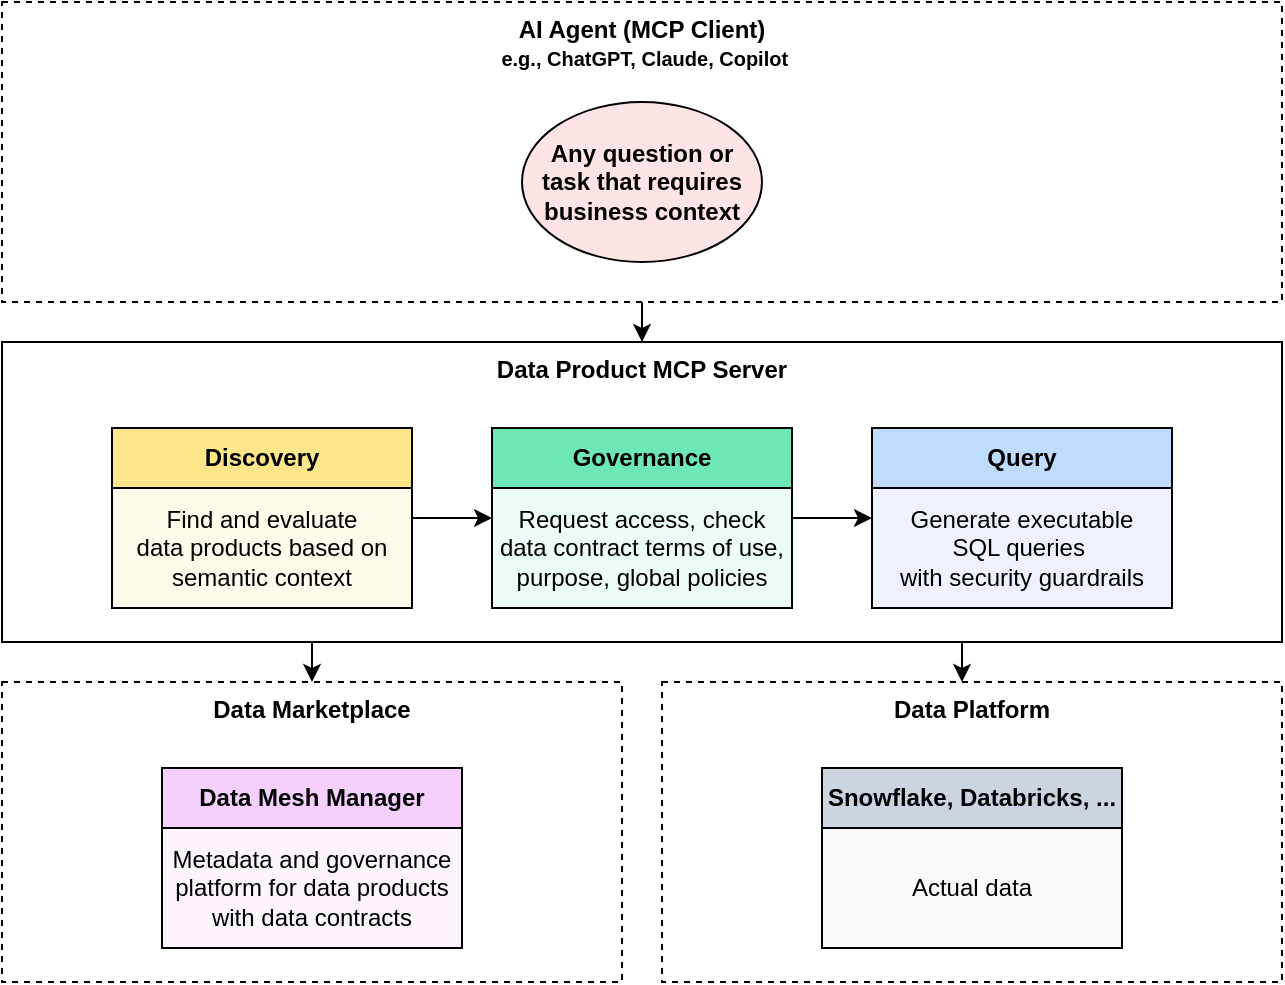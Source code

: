 <mxfile version="21.5.1" type="device">
  <diagram name="Page-1" id="GjYPB1wrOV77Kf_UKATb">
    <mxGraphModel dx="891" dy="594" grid="1" gridSize="10" guides="1" tooltips="1" connect="1" arrows="1" fold="1" page="1" pageScale="1" pageWidth="4681" pageHeight="3300" math="0" shadow="0">
      <root>
        <mxCell id="0" />
        <mxCell id="1" parent="0" />
        <mxCell id="TuxKoJz2lapMnQEzsZ7t-17" value="AI Agent (MCP Client)&lt;br&gt;&lt;font style=&quot;font-size: 10px;&quot;&gt;&amp;nbsp;e.g., ChatGPT, Claude, Copilot&lt;/font&gt;" style="rounded=0;whiteSpace=wrap;html=1;verticalAlign=top;fontStyle=1;dashed=1;" vertex="1" parent="1">
          <mxGeometry x="240" y="200" width="640" height="150" as="geometry" />
        </mxCell>
        <mxCell id="TuxKoJz2lapMnQEzsZ7t-27" style="edgeStyle=orthogonalEdgeStyle;rounded=0;orthogonalLoop=1;jettySize=auto;html=1;entryX=0.5;entryY=0;entryDx=0;entryDy=0;" edge="1" parent="1" target="TuxKoJz2lapMnQEzsZ7t-21">
          <mxGeometry relative="1" as="geometry">
            <mxPoint x="395" y="500" as="sourcePoint" />
            <Array as="points">
              <mxPoint x="395" y="520" />
              <mxPoint x="395" y="520" />
            </Array>
          </mxGeometry>
        </mxCell>
        <mxCell id="TuxKoJz2lapMnQEzsZ7t-28" style="edgeStyle=orthogonalEdgeStyle;rounded=0;orthogonalLoop=1;jettySize=auto;html=1;" edge="1" parent="1" target="TuxKoJz2lapMnQEzsZ7t-24">
          <mxGeometry relative="1" as="geometry">
            <mxPoint x="720.04" y="500" as="sourcePoint" />
            <Array as="points">
              <mxPoint x="720" y="530" />
              <mxPoint x="720" y="530" />
            </Array>
          </mxGeometry>
        </mxCell>
        <mxCell id="TuxKoJz2lapMnQEzsZ7t-16" value="Data Product MCP Server" style="rounded=0;whiteSpace=wrap;html=1;verticalAlign=top;fontStyle=1" vertex="1" parent="1">
          <mxGeometry x="240" y="370" width="640" height="150" as="geometry" />
        </mxCell>
        <mxCell id="TuxKoJz2lapMnQEzsZ7t-2" value="Discovery" style="rounded=0;whiteSpace=wrap;html=1;fontStyle=1;fillColor=#fde68a;" vertex="1" parent="1">
          <mxGeometry x="295" y="413" width="150" height="30" as="geometry" />
        </mxCell>
        <mxCell id="TuxKoJz2lapMnQEzsZ7t-11" style="edgeStyle=orthogonalEdgeStyle;rounded=0;orthogonalLoop=1;jettySize=auto;html=1;exitX=1;exitY=0.25;exitDx=0;exitDy=0;" edge="1" parent="1" source="TuxKoJz2lapMnQEzsZ7t-4">
          <mxGeometry relative="1" as="geometry">
            <mxPoint x="485" y="458" as="targetPoint" />
          </mxGeometry>
        </mxCell>
        <mxCell id="TuxKoJz2lapMnQEzsZ7t-4" value="Find and evaluate &lt;br&gt;data products based on semantic context" style="rounded=0;whiteSpace=wrap;html=1;fillColor=#fffbeb;" vertex="1" parent="1">
          <mxGeometry x="295" y="443" width="150" height="60" as="geometry" />
        </mxCell>
        <mxCell id="TuxKoJz2lapMnQEzsZ7t-5" value="Governance" style="rounded=0;whiteSpace=wrap;html=1;fontStyle=1;fillColor=#6ee7b7;" vertex="1" parent="1">
          <mxGeometry x="485" y="413" width="150" height="30" as="geometry" />
        </mxCell>
        <mxCell id="TuxKoJz2lapMnQEzsZ7t-12" style="edgeStyle=orthogonalEdgeStyle;rounded=0;orthogonalLoop=1;jettySize=auto;html=1;exitX=1;exitY=0.25;exitDx=0;exitDy=0;" edge="1" parent="1" source="TuxKoJz2lapMnQEzsZ7t-7">
          <mxGeometry relative="1" as="geometry">
            <mxPoint x="675" y="458" as="targetPoint" />
          </mxGeometry>
        </mxCell>
        <mxCell id="TuxKoJz2lapMnQEzsZ7t-7" value="Request access, check data contract terms of use, purpose, global policies" style="rounded=0;whiteSpace=wrap;html=1;fillColor=#ecfdf5;" vertex="1" parent="1">
          <mxGeometry x="485" y="443" width="150" height="60" as="geometry" />
        </mxCell>
        <mxCell id="TuxKoJz2lapMnQEzsZ7t-8" value="Query" style="rounded=0;whiteSpace=wrap;html=1;fontStyle=1;fillColor=#bfdbfe;" vertex="1" parent="1">
          <mxGeometry x="675" y="413" width="150" height="30" as="geometry" />
        </mxCell>
        <mxCell id="TuxKoJz2lapMnQEzsZ7t-10" value="Generate executable &lt;br&gt;SQL queries&amp;nbsp;&lt;br&gt;with security guardrails" style="rounded=0;whiteSpace=wrap;html=1;fillColor=#eef2ff;" vertex="1" parent="1">
          <mxGeometry x="675" y="443" width="150" height="60" as="geometry" />
        </mxCell>
        <mxCell id="TuxKoJz2lapMnQEzsZ7t-18" style="edgeStyle=orthogonalEdgeStyle;rounded=0;orthogonalLoop=1;jettySize=auto;html=1;" edge="1" parent="1" source="TuxKoJz2lapMnQEzsZ7t-17" target="TuxKoJz2lapMnQEzsZ7t-16">
          <mxGeometry relative="1" as="geometry">
            <mxPoint x="560" y="340" as="sourcePoint" />
          </mxGeometry>
        </mxCell>
        <mxCell id="TuxKoJz2lapMnQEzsZ7t-15" value="Any question or task that requires business context" style="ellipse;whiteSpace=wrap;html=1;fillColor=#ffe4e6;fontStyle=1" vertex="1" parent="1">
          <mxGeometry x="500" y="250" width="120" height="80" as="geometry" />
        </mxCell>
        <mxCell id="TuxKoJz2lapMnQEzsZ7t-21" value="Data Marketplace" style="rounded=0;whiteSpace=wrap;html=1;verticalAlign=top;fontStyle=1;dashed=1;" vertex="1" parent="1">
          <mxGeometry x="240" y="540" width="310" height="150" as="geometry" />
        </mxCell>
        <mxCell id="TuxKoJz2lapMnQEzsZ7t-22" value="Data Mesh Manager" style="rounded=0;whiteSpace=wrap;html=1;fontStyle=1;fillColor=#f5d0fe;" vertex="1" parent="1">
          <mxGeometry x="320" y="583" width="150" height="30" as="geometry" />
        </mxCell>
        <mxCell id="TuxKoJz2lapMnQEzsZ7t-23" value="Metadata and governance platform for data products with data contracts" style="rounded=0;whiteSpace=wrap;html=1;fillColor=#fdf4ff;" vertex="1" parent="1">
          <mxGeometry x="320" y="613" width="150" height="60" as="geometry" />
        </mxCell>
        <mxCell id="TuxKoJz2lapMnQEzsZ7t-24" value="Data Platform" style="rounded=0;whiteSpace=wrap;html=1;verticalAlign=top;fontStyle=1;dashed=1;" vertex="1" parent="1">
          <mxGeometry x="570" y="540" width="310" height="150" as="geometry" />
        </mxCell>
        <mxCell id="TuxKoJz2lapMnQEzsZ7t-25" value="Snowflake, Databricks, ..." style="rounded=0;whiteSpace=wrap;html=1;fontStyle=1;fillColor=#cbd5e1;" vertex="1" parent="1">
          <mxGeometry x="650" y="583" width="150" height="30" as="geometry" />
        </mxCell>
        <mxCell id="TuxKoJz2lapMnQEzsZ7t-26" value="Actual data" style="rounded=0;whiteSpace=wrap;html=1;fillColor=#f8fafc;" vertex="1" parent="1">
          <mxGeometry x="650" y="613" width="150" height="60" as="geometry" />
        </mxCell>
      </root>
    </mxGraphModel>
  </diagram>
</mxfile>
